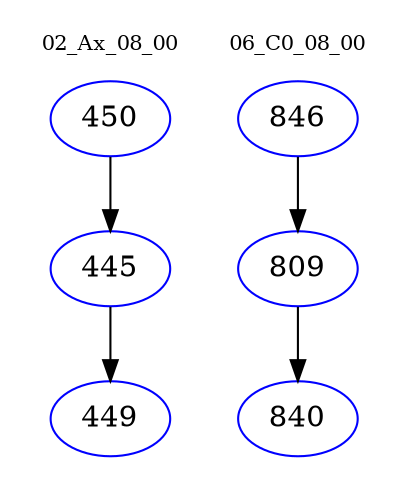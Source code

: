 digraph{
subgraph cluster_0 {
color = white
label = "02_Ax_08_00";
fontsize=10;
T0_450 [label="450", color="blue"]
T0_450 -> T0_445 [color="black"]
T0_445 [label="445", color="blue"]
T0_445 -> T0_449 [color="black"]
T0_449 [label="449", color="blue"]
}
subgraph cluster_1 {
color = white
label = "06_C0_08_00";
fontsize=10;
T1_846 [label="846", color="blue"]
T1_846 -> T1_809 [color="black"]
T1_809 [label="809", color="blue"]
T1_809 -> T1_840 [color="black"]
T1_840 [label="840", color="blue"]
}
}
